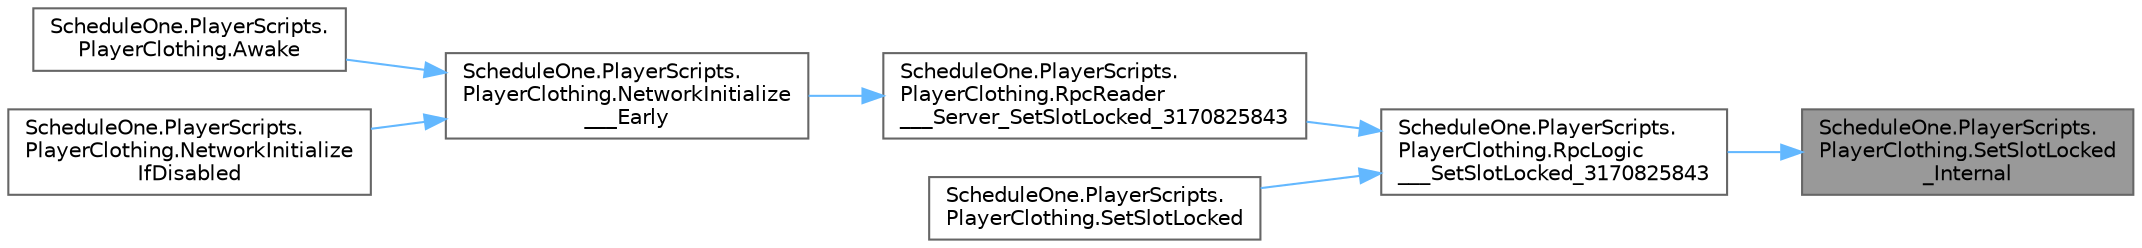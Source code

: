 digraph "ScheduleOne.PlayerScripts.PlayerClothing.SetSlotLocked_Internal"
{
 // LATEX_PDF_SIZE
  bgcolor="transparent";
  edge [fontname=Helvetica,fontsize=10,labelfontname=Helvetica,labelfontsize=10];
  node [fontname=Helvetica,fontsize=10,shape=box,height=0.2,width=0.4];
  rankdir="RL";
  Node1 [id="Node000001",label="ScheduleOne.PlayerScripts.\lPlayerClothing.SetSlotLocked\l_Internal",height=0.2,width=0.4,color="gray40", fillcolor="grey60", style="filled", fontcolor="black",tooltip=" "];
  Node1 -> Node2 [id="edge1_Node000001_Node000002",dir="back",color="steelblue1",style="solid",tooltip=" "];
  Node2 [id="Node000002",label="ScheduleOne.PlayerScripts.\lPlayerClothing.RpcLogic\l___SetSlotLocked_3170825843",height=0.2,width=0.4,color="grey40", fillcolor="white", style="filled",URL="$class_schedule_one_1_1_player_scripts_1_1_player_clothing.html#aa9799b0cb64a05452ccef40a184fa340",tooltip=" "];
  Node2 -> Node3 [id="edge2_Node000002_Node000003",dir="back",color="steelblue1",style="solid",tooltip=" "];
  Node3 [id="Node000003",label="ScheduleOne.PlayerScripts.\lPlayerClothing.RpcReader\l___Server_SetSlotLocked_3170825843",height=0.2,width=0.4,color="grey40", fillcolor="white", style="filled",URL="$class_schedule_one_1_1_player_scripts_1_1_player_clothing.html#aa12a60722c120f37f8bba89e31f510ae",tooltip=" "];
  Node3 -> Node4 [id="edge3_Node000003_Node000004",dir="back",color="steelblue1",style="solid",tooltip=" "];
  Node4 [id="Node000004",label="ScheduleOne.PlayerScripts.\lPlayerClothing.NetworkInitialize\l___Early",height=0.2,width=0.4,color="grey40", fillcolor="white", style="filled",URL="$class_schedule_one_1_1_player_scripts_1_1_player_clothing.html#af38e8a1ef5e11b9eae41723552f49430",tooltip=" "];
  Node4 -> Node5 [id="edge4_Node000004_Node000005",dir="back",color="steelblue1",style="solid",tooltip=" "];
  Node5 [id="Node000005",label="ScheduleOne.PlayerScripts.\lPlayerClothing.Awake",height=0.2,width=0.4,color="grey40", fillcolor="white", style="filled",URL="$class_schedule_one_1_1_player_scripts_1_1_player_clothing.html#aac75d2acaaa0b5b7497668f6253f16f5",tooltip=" "];
  Node4 -> Node6 [id="edge5_Node000004_Node000006",dir="back",color="steelblue1",style="solid",tooltip=" "];
  Node6 [id="Node000006",label="ScheduleOne.PlayerScripts.\lPlayerClothing.NetworkInitialize\lIfDisabled",height=0.2,width=0.4,color="grey40", fillcolor="white", style="filled",URL="$class_schedule_one_1_1_player_scripts_1_1_player_clothing.html#aea7bf0748ea9e001e53686cc2851cd98",tooltip=" "];
  Node2 -> Node7 [id="edge6_Node000002_Node000007",dir="back",color="steelblue1",style="solid",tooltip=" "];
  Node7 [id="Node000007",label="ScheduleOne.PlayerScripts.\lPlayerClothing.SetSlotLocked",height=0.2,width=0.4,color="grey40", fillcolor="white", style="filled",URL="$class_schedule_one_1_1_player_scripts_1_1_player_clothing.html#a89bf27e6ffe16c65287dd1b4f0780f24",tooltip=" "];
}
